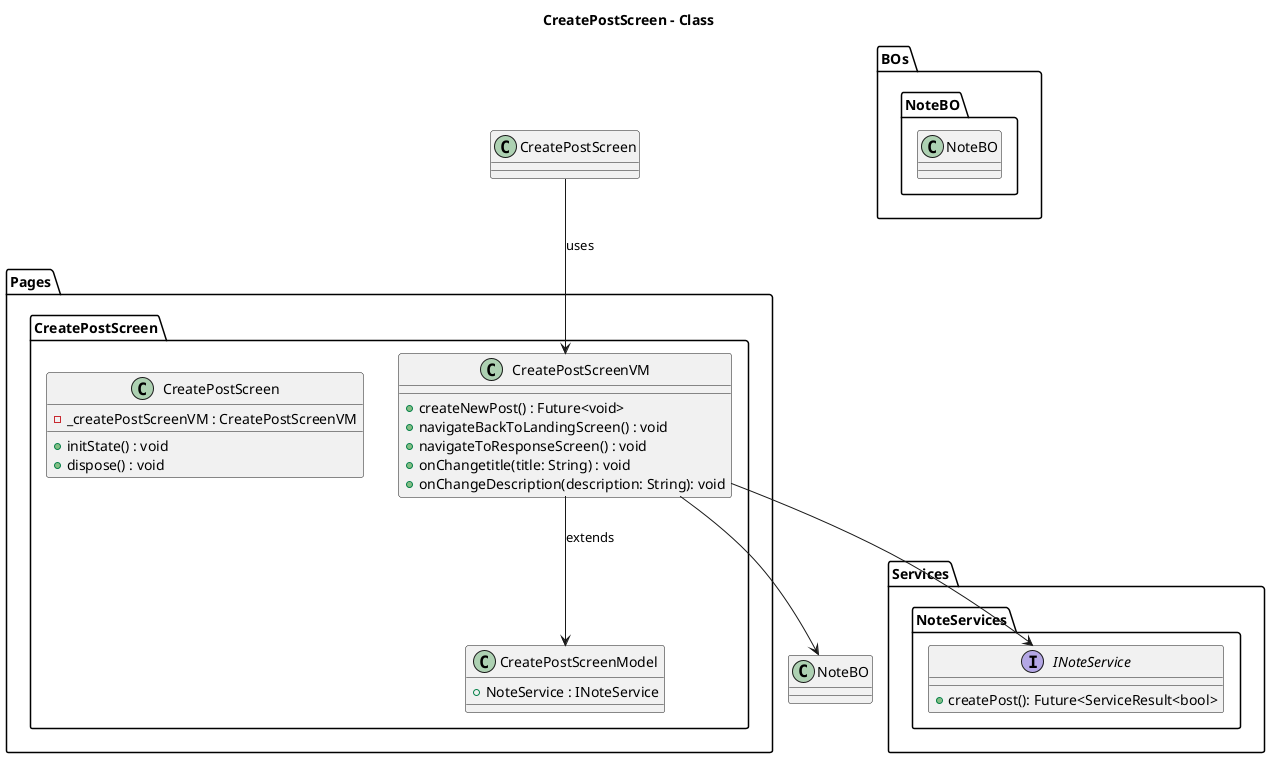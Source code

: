 @startuml CreatePostScreen - Class

title **CreatePostScreen - Class**

package Pages{
    package CreatePostScreen{
        class CreatePostScreenModel{
            + NoteService : INoteService
        }
        class CreatePostScreenVM{
            + createNewPost() : Future<void>
            + navigateBackToLandingScreen() : void
            + navigateToResponseScreen() : void
            + onChangetitle(title: String) : void
            + onChangeDescription(description: String): void
        }
        class CreatePostScreen{
            - _createPostScreenVM : CreatePostScreenVM
            + initState() : void
            + dispose() : void
        }
    }
}

package Services{
    package NoteServices{
        interface INoteService{
            + createPost(): Future<ServiceResult<bool>
        }
    }
}

package BOs{
    package NoteBO{
        class NoteBO{
        }
    }
}

CreatePostScreenVM --> NoteBO 
CreatePostScreenVM --> INoteService 
CreatePostScreenVM --> CreatePostScreenModel : extends
CreatePostScreen --> CreatePostScreenVM : uses
@enduml